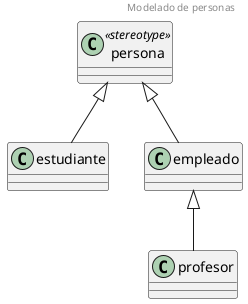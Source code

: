 @startuml ejer_2
header Modelado de personas

class persona <<stereotype>>
class estudiante
class profesor
class empleado

persona <|-- estudiante
persona <|-- empleado
empleado  <|-- profesor

@enduml